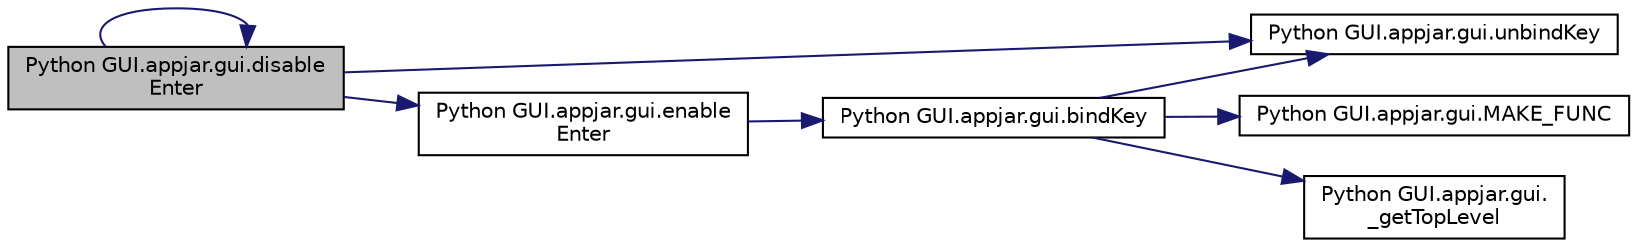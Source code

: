 digraph "Python GUI.appjar.gui.disableEnter"
{
  edge [fontname="Helvetica",fontsize="10",labelfontname="Helvetica",labelfontsize="10"];
  node [fontname="Helvetica",fontsize="10",shape=record];
  rankdir="LR";
  Node1268 [label="Python GUI.appjar.gui.disable\lEnter",height=0.2,width=0.4,color="black", fillcolor="grey75", style="filled", fontcolor="black"];
  Node1268 -> Node1269 [color="midnightblue",fontsize="10",style="solid",fontname="Helvetica"];
  Node1269 [label="Python GUI.appjar.gui.unbindKey",height=0.2,width=0.4,color="black", fillcolor="white", style="filled",URL="$class_python_01_g_u_i_1_1appjar_1_1gui.html#a273f8c50017293348c2a46d997adbccc"];
  Node1268 -> Node1268 [color="midnightblue",fontsize="10",style="solid",fontname="Helvetica"];
  Node1268 -> Node1270 [color="midnightblue",fontsize="10",style="solid",fontname="Helvetica"];
  Node1270 [label="Python GUI.appjar.gui.enable\lEnter",height=0.2,width=0.4,color="black", fillcolor="white", style="filled",URL="$class_python_01_g_u_i_1_1appjar_1_1gui.html#af2baccf9eff76e5af107a13e3f6720c2"];
  Node1270 -> Node1271 [color="midnightblue",fontsize="10",style="solid",fontname="Helvetica"];
  Node1271 [label="Python GUI.appjar.gui.bindKey",height=0.2,width=0.4,color="black", fillcolor="white", style="filled",URL="$class_python_01_g_u_i_1_1appjar_1_1gui.html#a68a4e36d40eefea11a8c049462ea0873"];
  Node1271 -> Node1269 [color="midnightblue",fontsize="10",style="solid",fontname="Helvetica"];
  Node1271 -> Node1272 [color="midnightblue",fontsize="10",style="solid",fontname="Helvetica"];
  Node1272 [label="Python GUI.appjar.gui.MAKE_FUNC",height=0.2,width=0.4,color="black", fillcolor="white", style="filled",URL="$class_python_01_g_u_i_1_1appjar_1_1gui.html#a1d2c0d0a475441a8f9208204ef3227a6",tooltip="FUNCTION for managing commands. "];
  Node1271 -> Node1273 [color="midnightblue",fontsize="10",style="solid",fontname="Helvetica"];
  Node1273 [label="Python GUI.appjar.gui.\l_getTopLevel",height=0.2,width=0.4,color="black", fillcolor="white", style="filled",URL="$class_python_01_g_u_i_1_1appjar_1_1gui.html#a931a365190d4c36c4de0d6e37d54bb8d"];
}
